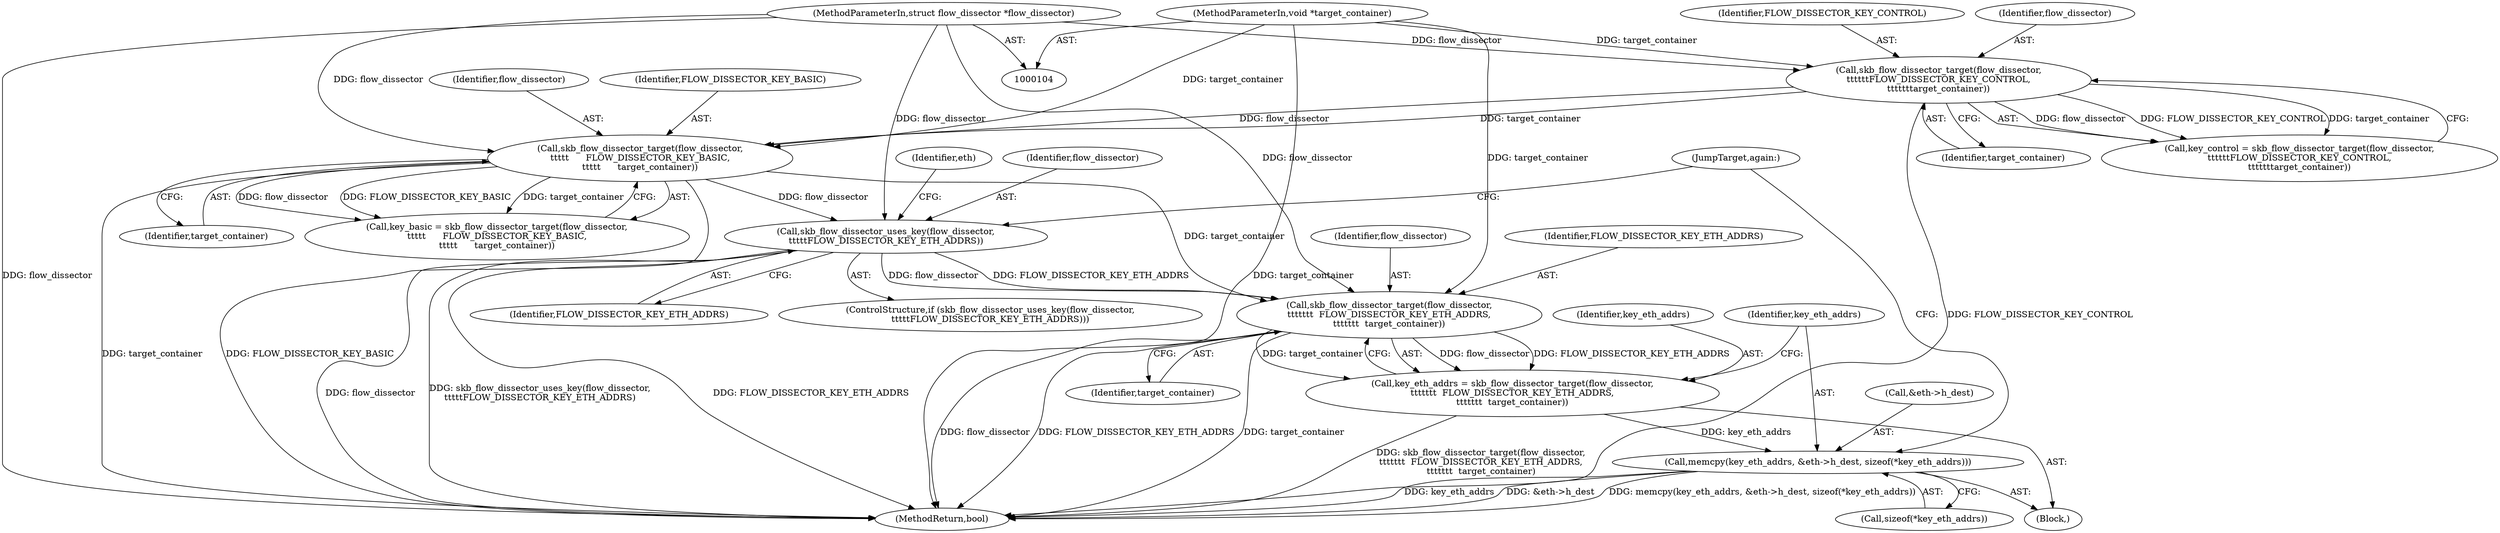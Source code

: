 digraph "0_linux_a6e544b0a88b53114bfa5a57e21b7be7a8dfc9d0@pointer" {
"1000174" [label="(Call,skb_flow_dissector_target(flow_dissector,\n\t\t\t\t\t\t\t  FLOW_DISSECTOR_KEY_ETH_ADDRS,\n\t\t\t\t\t\t\t  target_container))"];
"1000162" [label="(Call,skb_flow_dissector_uses_key(flow_dissector,\n\t\t\t\t\tFLOW_DISSECTOR_KEY_ETH_ADDRS))"];
"1000157" [label="(Call,skb_flow_dissector_target(flow_dissector,\n\t\t\t\t\t      FLOW_DISSECTOR_KEY_BASIC,\n\t\t\t\t\t      target_container))"];
"1000151" [label="(Call,skb_flow_dissector_target(flow_dissector,\n\t\t\t\t\t\tFLOW_DISSECTOR_KEY_CONTROL,\n\t\t\t\t\t\ttarget_container))"];
"1000106" [label="(MethodParameterIn,struct flow_dissector *flow_dissector)"];
"1000107" [label="(MethodParameterIn,void *target_container)"];
"1000172" [label="(Call,key_eth_addrs = skb_flow_dissector_target(flow_dissector,\n\t\t\t\t\t\t\t  FLOW_DISSECTOR_KEY_ETH_ADDRS,\n\t\t\t\t\t\t\t  target_container))"];
"1000178" [label="(Call,memcpy(key_eth_addrs, &eth->h_dest, sizeof(*key_eth_addrs)))"];
"1000160" [label="(Identifier,target_container)"];
"1000157" [label="(Call,skb_flow_dissector_target(flow_dissector,\n\t\t\t\t\t      FLOW_DISSECTOR_KEY_BASIC,\n\t\t\t\t\t      target_container))"];
"1000163" [label="(Identifier,flow_dissector)"];
"1000158" [label="(Identifier,flow_dissector)"];
"1000187" [label="(JumpTarget,again:)"];
"1000161" [label="(ControlStructure,if (skb_flow_dissector_uses_key(flow_dissector,\n\t\t\t\t\tFLOW_DISSECTOR_KEY_ETH_ADDRS)))"];
"1000175" [label="(Identifier,flow_dissector)"];
"1000162" [label="(Call,skb_flow_dissector_uses_key(flow_dissector,\n\t\t\t\t\tFLOW_DISSECTOR_KEY_ETH_ADDRS))"];
"1000155" [label="(Call,key_basic = skb_flow_dissector_target(flow_dissector,\n\t\t\t\t\t      FLOW_DISSECTOR_KEY_BASIC,\n\t\t\t\t\t      target_container))"];
"1000176" [label="(Identifier,FLOW_DISSECTOR_KEY_ETH_ADDRS)"];
"1000177" [label="(Identifier,target_container)"];
"1000777" [label="(MethodReturn,bool)"];
"1000179" [label="(Identifier,key_eth_addrs)"];
"1000107" [label="(MethodParameterIn,void *target_container)"];
"1000165" [label="(Block,)"];
"1000168" [label="(Identifier,eth)"];
"1000154" [label="(Identifier,target_container)"];
"1000159" [label="(Identifier,FLOW_DISSECTOR_KEY_BASIC)"];
"1000174" [label="(Call,skb_flow_dissector_target(flow_dissector,\n\t\t\t\t\t\t\t  FLOW_DISSECTOR_KEY_ETH_ADDRS,\n\t\t\t\t\t\t\t  target_container))"];
"1000149" [label="(Call,key_control = skb_flow_dissector_target(flow_dissector,\n\t\t\t\t\t\tFLOW_DISSECTOR_KEY_CONTROL,\n\t\t\t\t\t\ttarget_container))"];
"1000164" [label="(Identifier,FLOW_DISSECTOR_KEY_ETH_ADDRS)"];
"1000184" [label="(Call,sizeof(*key_eth_addrs))"];
"1000178" [label="(Call,memcpy(key_eth_addrs, &eth->h_dest, sizeof(*key_eth_addrs)))"];
"1000172" [label="(Call,key_eth_addrs = skb_flow_dissector_target(flow_dissector,\n\t\t\t\t\t\t\t  FLOW_DISSECTOR_KEY_ETH_ADDRS,\n\t\t\t\t\t\t\t  target_container))"];
"1000173" [label="(Identifier,key_eth_addrs)"];
"1000153" [label="(Identifier,FLOW_DISSECTOR_KEY_CONTROL)"];
"1000151" [label="(Call,skb_flow_dissector_target(flow_dissector,\n\t\t\t\t\t\tFLOW_DISSECTOR_KEY_CONTROL,\n\t\t\t\t\t\ttarget_container))"];
"1000180" [label="(Call,&eth->h_dest)"];
"1000152" [label="(Identifier,flow_dissector)"];
"1000106" [label="(MethodParameterIn,struct flow_dissector *flow_dissector)"];
"1000174" -> "1000172"  [label="AST: "];
"1000174" -> "1000177"  [label="CFG: "];
"1000175" -> "1000174"  [label="AST: "];
"1000176" -> "1000174"  [label="AST: "];
"1000177" -> "1000174"  [label="AST: "];
"1000172" -> "1000174"  [label="CFG: "];
"1000174" -> "1000777"  [label="DDG: FLOW_DISSECTOR_KEY_ETH_ADDRS"];
"1000174" -> "1000777"  [label="DDG: target_container"];
"1000174" -> "1000777"  [label="DDG: flow_dissector"];
"1000174" -> "1000172"  [label="DDG: flow_dissector"];
"1000174" -> "1000172"  [label="DDG: FLOW_DISSECTOR_KEY_ETH_ADDRS"];
"1000174" -> "1000172"  [label="DDG: target_container"];
"1000162" -> "1000174"  [label="DDG: flow_dissector"];
"1000162" -> "1000174"  [label="DDG: FLOW_DISSECTOR_KEY_ETH_ADDRS"];
"1000106" -> "1000174"  [label="DDG: flow_dissector"];
"1000157" -> "1000174"  [label="DDG: target_container"];
"1000107" -> "1000174"  [label="DDG: target_container"];
"1000162" -> "1000161"  [label="AST: "];
"1000162" -> "1000164"  [label="CFG: "];
"1000163" -> "1000162"  [label="AST: "];
"1000164" -> "1000162"  [label="AST: "];
"1000168" -> "1000162"  [label="CFG: "];
"1000187" -> "1000162"  [label="CFG: "];
"1000162" -> "1000777"  [label="DDG: FLOW_DISSECTOR_KEY_ETH_ADDRS"];
"1000162" -> "1000777"  [label="DDG: flow_dissector"];
"1000162" -> "1000777"  [label="DDG: skb_flow_dissector_uses_key(flow_dissector,\n\t\t\t\t\tFLOW_DISSECTOR_KEY_ETH_ADDRS)"];
"1000157" -> "1000162"  [label="DDG: flow_dissector"];
"1000106" -> "1000162"  [label="DDG: flow_dissector"];
"1000157" -> "1000155"  [label="AST: "];
"1000157" -> "1000160"  [label="CFG: "];
"1000158" -> "1000157"  [label="AST: "];
"1000159" -> "1000157"  [label="AST: "];
"1000160" -> "1000157"  [label="AST: "];
"1000155" -> "1000157"  [label="CFG: "];
"1000157" -> "1000777"  [label="DDG: FLOW_DISSECTOR_KEY_BASIC"];
"1000157" -> "1000777"  [label="DDG: target_container"];
"1000157" -> "1000155"  [label="DDG: flow_dissector"];
"1000157" -> "1000155"  [label="DDG: FLOW_DISSECTOR_KEY_BASIC"];
"1000157" -> "1000155"  [label="DDG: target_container"];
"1000151" -> "1000157"  [label="DDG: flow_dissector"];
"1000151" -> "1000157"  [label="DDG: target_container"];
"1000106" -> "1000157"  [label="DDG: flow_dissector"];
"1000107" -> "1000157"  [label="DDG: target_container"];
"1000151" -> "1000149"  [label="AST: "];
"1000151" -> "1000154"  [label="CFG: "];
"1000152" -> "1000151"  [label="AST: "];
"1000153" -> "1000151"  [label="AST: "];
"1000154" -> "1000151"  [label="AST: "];
"1000149" -> "1000151"  [label="CFG: "];
"1000151" -> "1000777"  [label="DDG: FLOW_DISSECTOR_KEY_CONTROL"];
"1000151" -> "1000149"  [label="DDG: flow_dissector"];
"1000151" -> "1000149"  [label="DDG: FLOW_DISSECTOR_KEY_CONTROL"];
"1000151" -> "1000149"  [label="DDG: target_container"];
"1000106" -> "1000151"  [label="DDG: flow_dissector"];
"1000107" -> "1000151"  [label="DDG: target_container"];
"1000106" -> "1000104"  [label="AST: "];
"1000106" -> "1000777"  [label="DDG: flow_dissector"];
"1000107" -> "1000104"  [label="AST: "];
"1000107" -> "1000777"  [label="DDG: target_container"];
"1000172" -> "1000165"  [label="AST: "];
"1000173" -> "1000172"  [label="AST: "];
"1000179" -> "1000172"  [label="CFG: "];
"1000172" -> "1000777"  [label="DDG: skb_flow_dissector_target(flow_dissector,\n\t\t\t\t\t\t\t  FLOW_DISSECTOR_KEY_ETH_ADDRS,\n\t\t\t\t\t\t\t  target_container)"];
"1000172" -> "1000178"  [label="DDG: key_eth_addrs"];
"1000178" -> "1000165"  [label="AST: "];
"1000178" -> "1000184"  [label="CFG: "];
"1000179" -> "1000178"  [label="AST: "];
"1000180" -> "1000178"  [label="AST: "];
"1000184" -> "1000178"  [label="AST: "];
"1000187" -> "1000178"  [label="CFG: "];
"1000178" -> "1000777"  [label="DDG: memcpy(key_eth_addrs, &eth->h_dest, sizeof(*key_eth_addrs))"];
"1000178" -> "1000777"  [label="DDG: key_eth_addrs"];
"1000178" -> "1000777"  [label="DDG: &eth->h_dest"];
}
